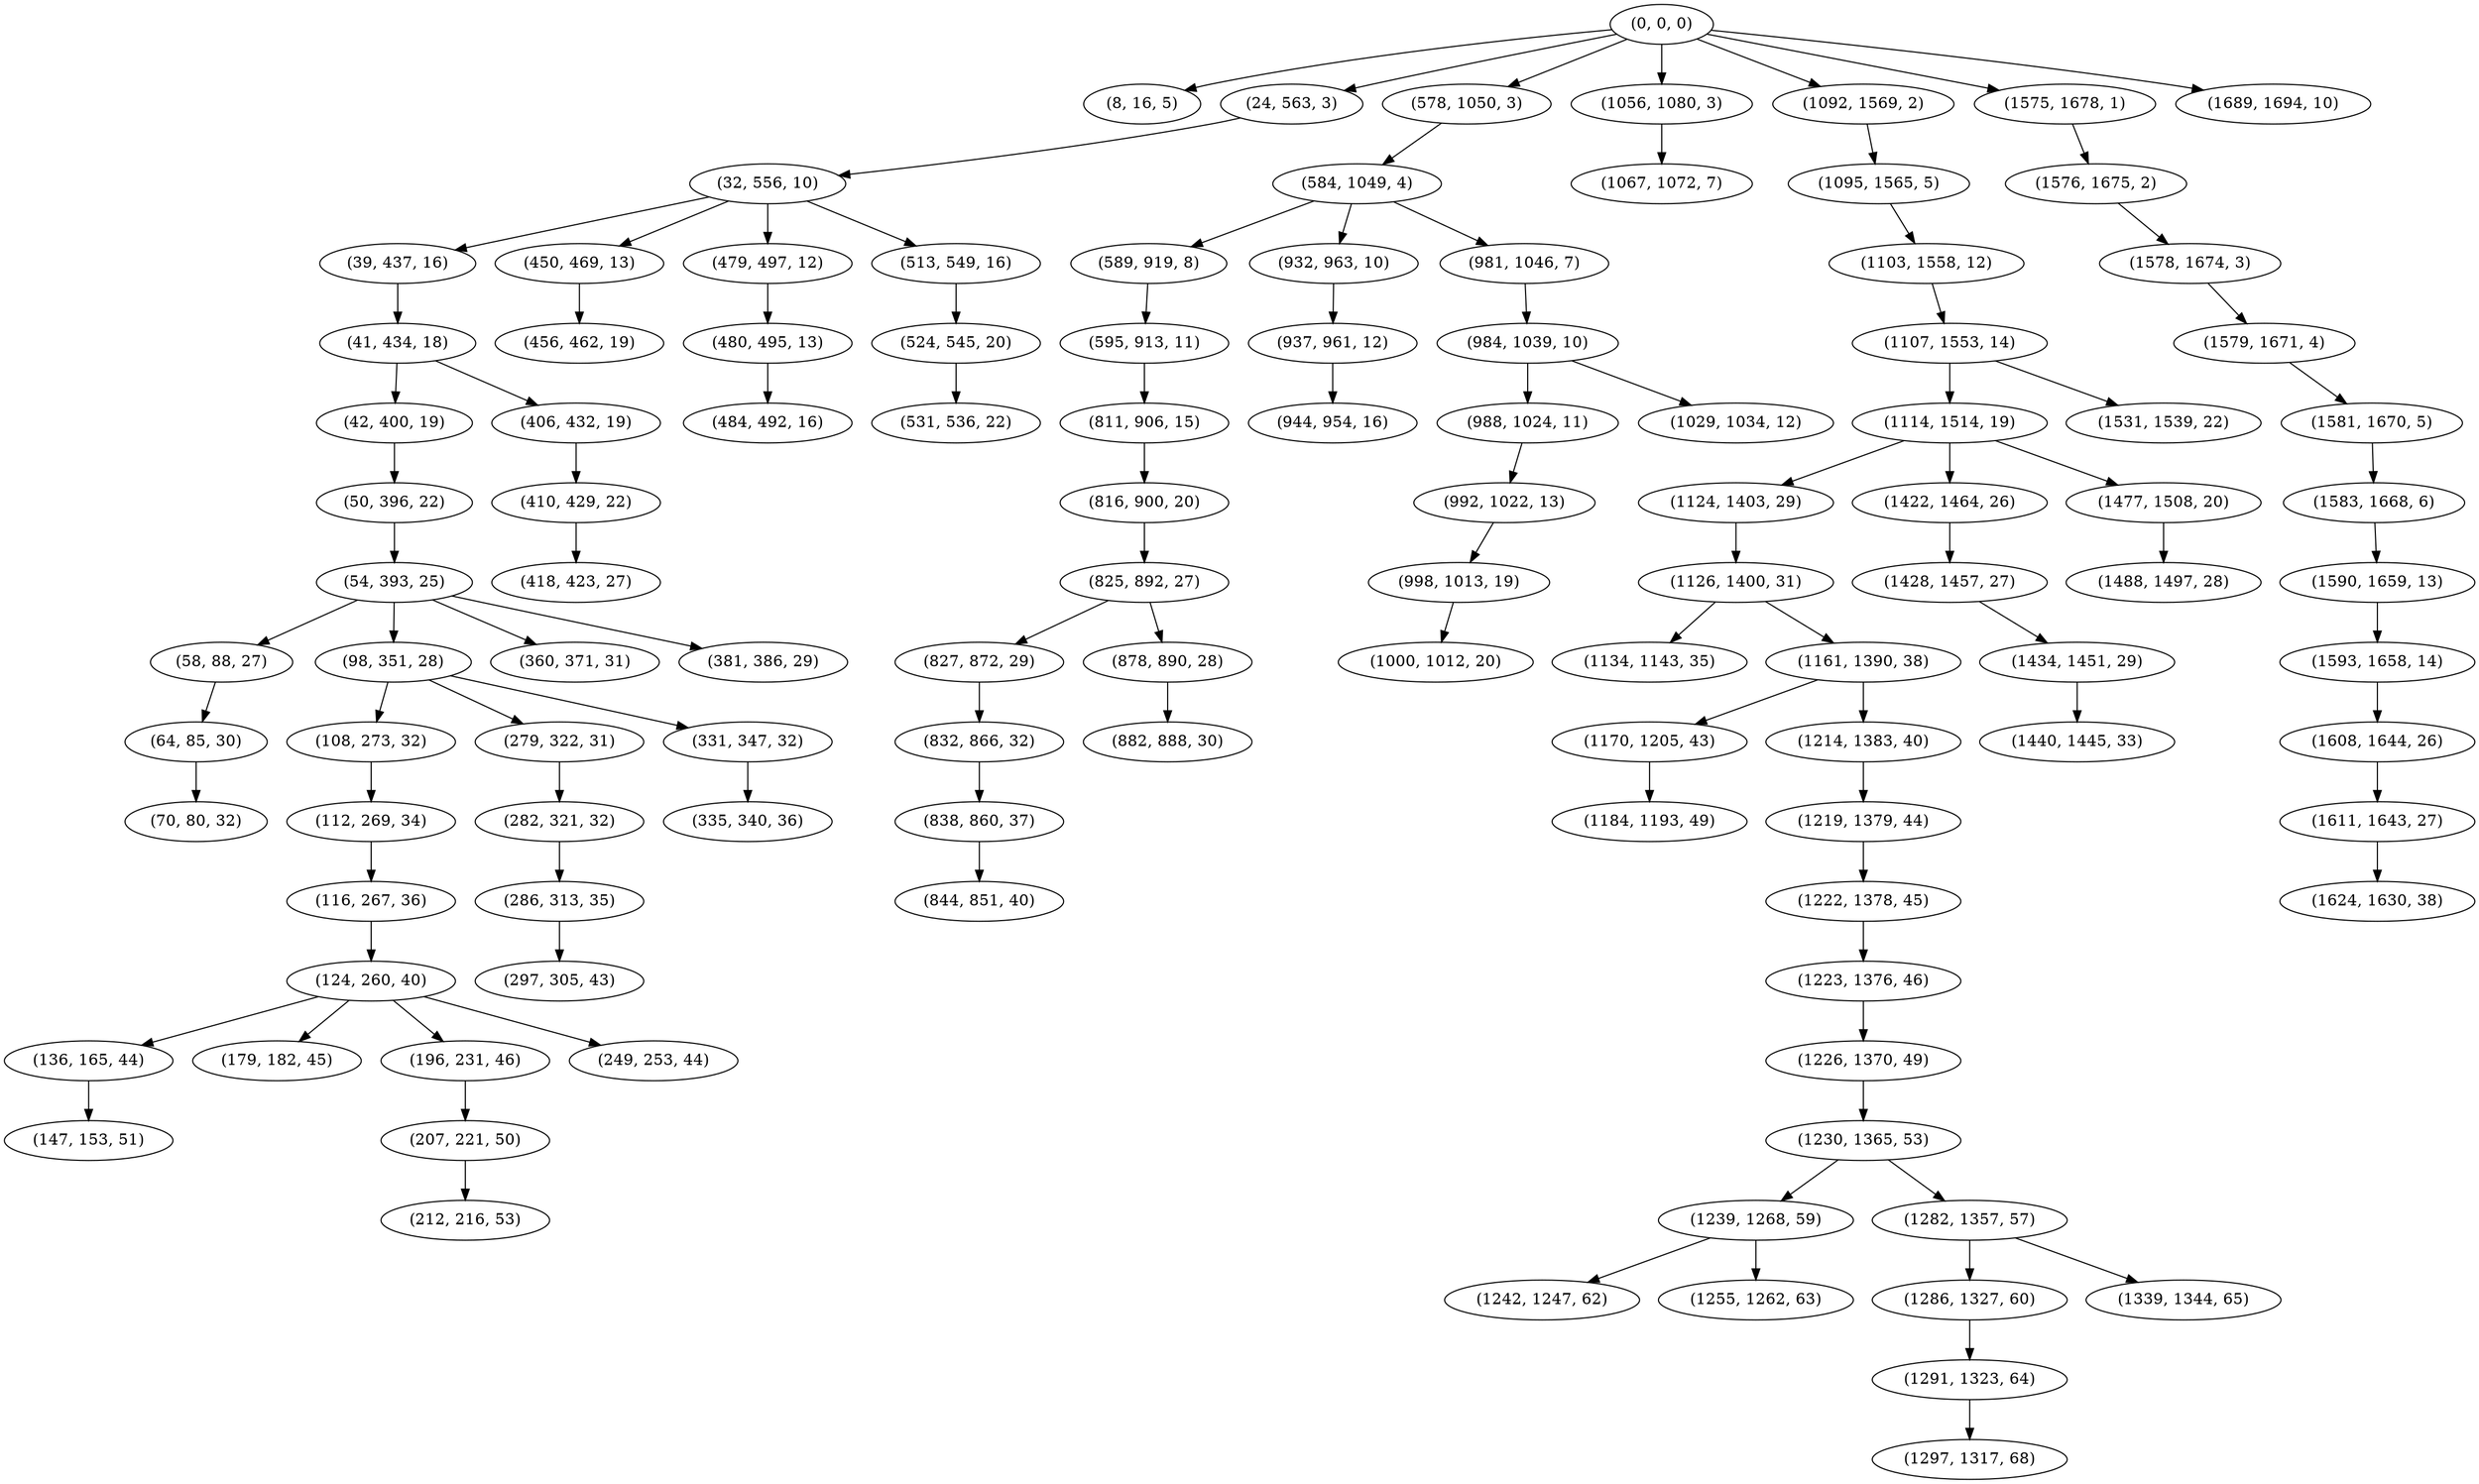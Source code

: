 digraph tree {
    "(0, 0, 0)";
    "(8, 16, 5)";
    "(24, 563, 3)";
    "(32, 556, 10)";
    "(39, 437, 16)";
    "(41, 434, 18)";
    "(42, 400, 19)";
    "(50, 396, 22)";
    "(54, 393, 25)";
    "(58, 88, 27)";
    "(64, 85, 30)";
    "(70, 80, 32)";
    "(98, 351, 28)";
    "(108, 273, 32)";
    "(112, 269, 34)";
    "(116, 267, 36)";
    "(124, 260, 40)";
    "(136, 165, 44)";
    "(147, 153, 51)";
    "(179, 182, 45)";
    "(196, 231, 46)";
    "(207, 221, 50)";
    "(212, 216, 53)";
    "(249, 253, 44)";
    "(279, 322, 31)";
    "(282, 321, 32)";
    "(286, 313, 35)";
    "(297, 305, 43)";
    "(331, 347, 32)";
    "(335, 340, 36)";
    "(360, 371, 31)";
    "(381, 386, 29)";
    "(406, 432, 19)";
    "(410, 429, 22)";
    "(418, 423, 27)";
    "(450, 469, 13)";
    "(456, 462, 19)";
    "(479, 497, 12)";
    "(480, 495, 13)";
    "(484, 492, 16)";
    "(513, 549, 16)";
    "(524, 545, 20)";
    "(531, 536, 22)";
    "(578, 1050, 3)";
    "(584, 1049, 4)";
    "(589, 919, 8)";
    "(595, 913, 11)";
    "(811, 906, 15)";
    "(816, 900, 20)";
    "(825, 892, 27)";
    "(827, 872, 29)";
    "(832, 866, 32)";
    "(838, 860, 37)";
    "(844, 851, 40)";
    "(878, 890, 28)";
    "(882, 888, 30)";
    "(932, 963, 10)";
    "(937, 961, 12)";
    "(944, 954, 16)";
    "(981, 1046, 7)";
    "(984, 1039, 10)";
    "(988, 1024, 11)";
    "(992, 1022, 13)";
    "(998, 1013, 19)";
    "(1000, 1012, 20)";
    "(1029, 1034, 12)";
    "(1056, 1080, 3)";
    "(1067, 1072, 7)";
    "(1092, 1569, 2)";
    "(1095, 1565, 5)";
    "(1103, 1558, 12)";
    "(1107, 1553, 14)";
    "(1114, 1514, 19)";
    "(1124, 1403, 29)";
    "(1126, 1400, 31)";
    "(1134, 1143, 35)";
    "(1161, 1390, 38)";
    "(1170, 1205, 43)";
    "(1184, 1193, 49)";
    "(1214, 1383, 40)";
    "(1219, 1379, 44)";
    "(1222, 1378, 45)";
    "(1223, 1376, 46)";
    "(1226, 1370, 49)";
    "(1230, 1365, 53)";
    "(1239, 1268, 59)";
    "(1242, 1247, 62)";
    "(1255, 1262, 63)";
    "(1282, 1357, 57)";
    "(1286, 1327, 60)";
    "(1291, 1323, 64)";
    "(1297, 1317, 68)";
    "(1339, 1344, 65)";
    "(1422, 1464, 26)";
    "(1428, 1457, 27)";
    "(1434, 1451, 29)";
    "(1440, 1445, 33)";
    "(1477, 1508, 20)";
    "(1488, 1497, 28)";
    "(1531, 1539, 22)";
    "(1575, 1678, 1)";
    "(1576, 1675, 2)";
    "(1578, 1674, 3)";
    "(1579, 1671, 4)";
    "(1581, 1670, 5)";
    "(1583, 1668, 6)";
    "(1590, 1659, 13)";
    "(1593, 1658, 14)";
    "(1608, 1644, 26)";
    "(1611, 1643, 27)";
    "(1624, 1630, 38)";
    "(1689, 1694, 10)";
    "(0, 0, 0)" -> "(8, 16, 5)";
    "(0, 0, 0)" -> "(24, 563, 3)";
    "(0, 0, 0)" -> "(578, 1050, 3)";
    "(0, 0, 0)" -> "(1056, 1080, 3)";
    "(0, 0, 0)" -> "(1092, 1569, 2)";
    "(0, 0, 0)" -> "(1575, 1678, 1)";
    "(0, 0, 0)" -> "(1689, 1694, 10)";
    "(24, 563, 3)" -> "(32, 556, 10)";
    "(32, 556, 10)" -> "(39, 437, 16)";
    "(32, 556, 10)" -> "(450, 469, 13)";
    "(32, 556, 10)" -> "(479, 497, 12)";
    "(32, 556, 10)" -> "(513, 549, 16)";
    "(39, 437, 16)" -> "(41, 434, 18)";
    "(41, 434, 18)" -> "(42, 400, 19)";
    "(41, 434, 18)" -> "(406, 432, 19)";
    "(42, 400, 19)" -> "(50, 396, 22)";
    "(50, 396, 22)" -> "(54, 393, 25)";
    "(54, 393, 25)" -> "(58, 88, 27)";
    "(54, 393, 25)" -> "(98, 351, 28)";
    "(54, 393, 25)" -> "(360, 371, 31)";
    "(54, 393, 25)" -> "(381, 386, 29)";
    "(58, 88, 27)" -> "(64, 85, 30)";
    "(64, 85, 30)" -> "(70, 80, 32)";
    "(98, 351, 28)" -> "(108, 273, 32)";
    "(98, 351, 28)" -> "(279, 322, 31)";
    "(98, 351, 28)" -> "(331, 347, 32)";
    "(108, 273, 32)" -> "(112, 269, 34)";
    "(112, 269, 34)" -> "(116, 267, 36)";
    "(116, 267, 36)" -> "(124, 260, 40)";
    "(124, 260, 40)" -> "(136, 165, 44)";
    "(124, 260, 40)" -> "(179, 182, 45)";
    "(124, 260, 40)" -> "(196, 231, 46)";
    "(124, 260, 40)" -> "(249, 253, 44)";
    "(136, 165, 44)" -> "(147, 153, 51)";
    "(196, 231, 46)" -> "(207, 221, 50)";
    "(207, 221, 50)" -> "(212, 216, 53)";
    "(279, 322, 31)" -> "(282, 321, 32)";
    "(282, 321, 32)" -> "(286, 313, 35)";
    "(286, 313, 35)" -> "(297, 305, 43)";
    "(331, 347, 32)" -> "(335, 340, 36)";
    "(406, 432, 19)" -> "(410, 429, 22)";
    "(410, 429, 22)" -> "(418, 423, 27)";
    "(450, 469, 13)" -> "(456, 462, 19)";
    "(479, 497, 12)" -> "(480, 495, 13)";
    "(480, 495, 13)" -> "(484, 492, 16)";
    "(513, 549, 16)" -> "(524, 545, 20)";
    "(524, 545, 20)" -> "(531, 536, 22)";
    "(578, 1050, 3)" -> "(584, 1049, 4)";
    "(584, 1049, 4)" -> "(589, 919, 8)";
    "(584, 1049, 4)" -> "(932, 963, 10)";
    "(584, 1049, 4)" -> "(981, 1046, 7)";
    "(589, 919, 8)" -> "(595, 913, 11)";
    "(595, 913, 11)" -> "(811, 906, 15)";
    "(811, 906, 15)" -> "(816, 900, 20)";
    "(816, 900, 20)" -> "(825, 892, 27)";
    "(825, 892, 27)" -> "(827, 872, 29)";
    "(825, 892, 27)" -> "(878, 890, 28)";
    "(827, 872, 29)" -> "(832, 866, 32)";
    "(832, 866, 32)" -> "(838, 860, 37)";
    "(838, 860, 37)" -> "(844, 851, 40)";
    "(878, 890, 28)" -> "(882, 888, 30)";
    "(932, 963, 10)" -> "(937, 961, 12)";
    "(937, 961, 12)" -> "(944, 954, 16)";
    "(981, 1046, 7)" -> "(984, 1039, 10)";
    "(984, 1039, 10)" -> "(988, 1024, 11)";
    "(984, 1039, 10)" -> "(1029, 1034, 12)";
    "(988, 1024, 11)" -> "(992, 1022, 13)";
    "(992, 1022, 13)" -> "(998, 1013, 19)";
    "(998, 1013, 19)" -> "(1000, 1012, 20)";
    "(1056, 1080, 3)" -> "(1067, 1072, 7)";
    "(1092, 1569, 2)" -> "(1095, 1565, 5)";
    "(1095, 1565, 5)" -> "(1103, 1558, 12)";
    "(1103, 1558, 12)" -> "(1107, 1553, 14)";
    "(1107, 1553, 14)" -> "(1114, 1514, 19)";
    "(1107, 1553, 14)" -> "(1531, 1539, 22)";
    "(1114, 1514, 19)" -> "(1124, 1403, 29)";
    "(1114, 1514, 19)" -> "(1422, 1464, 26)";
    "(1114, 1514, 19)" -> "(1477, 1508, 20)";
    "(1124, 1403, 29)" -> "(1126, 1400, 31)";
    "(1126, 1400, 31)" -> "(1134, 1143, 35)";
    "(1126, 1400, 31)" -> "(1161, 1390, 38)";
    "(1161, 1390, 38)" -> "(1170, 1205, 43)";
    "(1161, 1390, 38)" -> "(1214, 1383, 40)";
    "(1170, 1205, 43)" -> "(1184, 1193, 49)";
    "(1214, 1383, 40)" -> "(1219, 1379, 44)";
    "(1219, 1379, 44)" -> "(1222, 1378, 45)";
    "(1222, 1378, 45)" -> "(1223, 1376, 46)";
    "(1223, 1376, 46)" -> "(1226, 1370, 49)";
    "(1226, 1370, 49)" -> "(1230, 1365, 53)";
    "(1230, 1365, 53)" -> "(1239, 1268, 59)";
    "(1230, 1365, 53)" -> "(1282, 1357, 57)";
    "(1239, 1268, 59)" -> "(1242, 1247, 62)";
    "(1239, 1268, 59)" -> "(1255, 1262, 63)";
    "(1282, 1357, 57)" -> "(1286, 1327, 60)";
    "(1282, 1357, 57)" -> "(1339, 1344, 65)";
    "(1286, 1327, 60)" -> "(1291, 1323, 64)";
    "(1291, 1323, 64)" -> "(1297, 1317, 68)";
    "(1422, 1464, 26)" -> "(1428, 1457, 27)";
    "(1428, 1457, 27)" -> "(1434, 1451, 29)";
    "(1434, 1451, 29)" -> "(1440, 1445, 33)";
    "(1477, 1508, 20)" -> "(1488, 1497, 28)";
    "(1575, 1678, 1)" -> "(1576, 1675, 2)";
    "(1576, 1675, 2)" -> "(1578, 1674, 3)";
    "(1578, 1674, 3)" -> "(1579, 1671, 4)";
    "(1579, 1671, 4)" -> "(1581, 1670, 5)";
    "(1581, 1670, 5)" -> "(1583, 1668, 6)";
    "(1583, 1668, 6)" -> "(1590, 1659, 13)";
    "(1590, 1659, 13)" -> "(1593, 1658, 14)";
    "(1593, 1658, 14)" -> "(1608, 1644, 26)";
    "(1608, 1644, 26)" -> "(1611, 1643, 27)";
    "(1611, 1643, 27)" -> "(1624, 1630, 38)";
}
